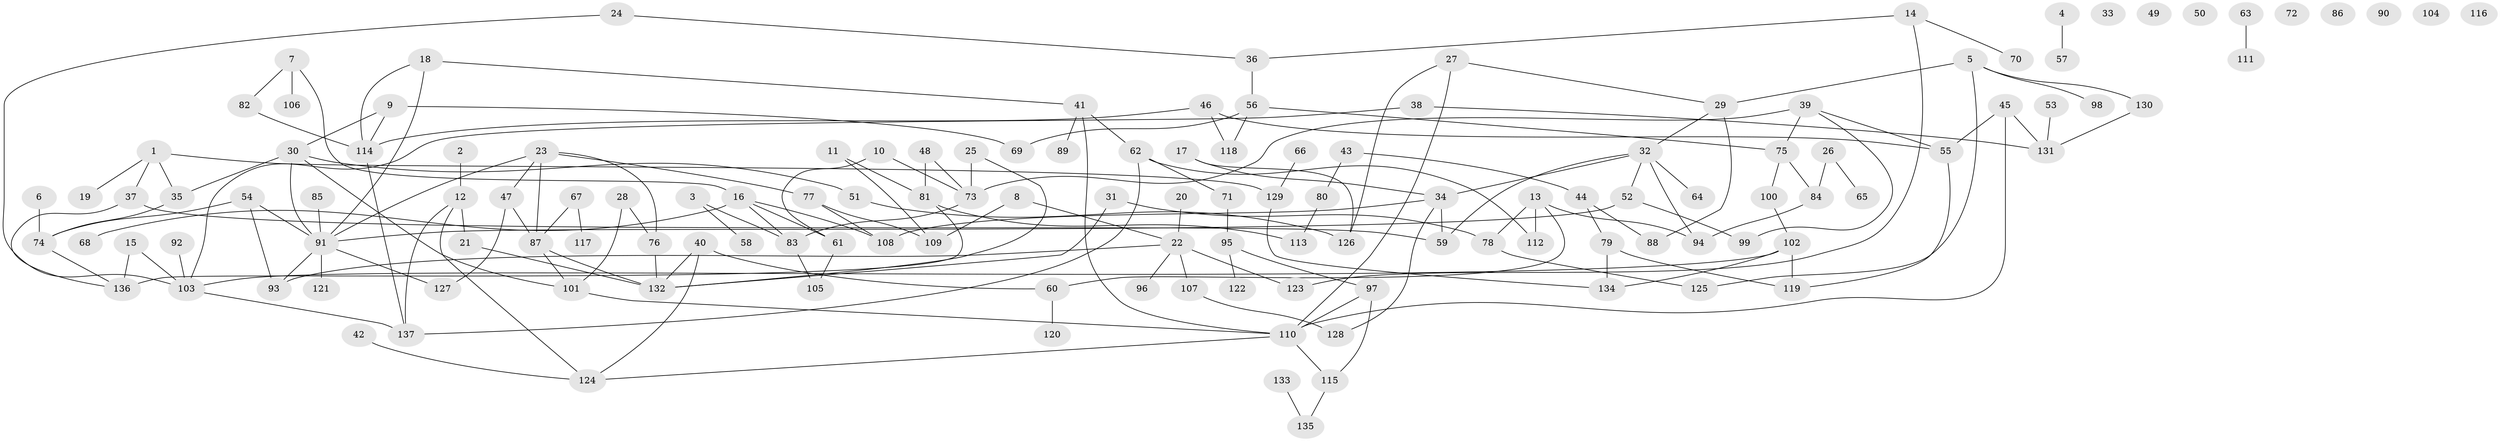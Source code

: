 // coarse degree distribution, {6: 0.15625, 5: 0.1875, 4: 0.1875, 8: 0.0625, 3: 0.15625, 2: 0.15625, 7: 0.03125, 1: 0.0625}
// Generated by graph-tools (version 1.1) at 2025/35/03/04/25 23:35:47]
// undirected, 137 vertices, 177 edges
graph export_dot {
  node [color=gray90,style=filled];
  1;
  2;
  3;
  4;
  5;
  6;
  7;
  8;
  9;
  10;
  11;
  12;
  13;
  14;
  15;
  16;
  17;
  18;
  19;
  20;
  21;
  22;
  23;
  24;
  25;
  26;
  27;
  28;
  29;
  30;
  31;
  32;
  33;
  34;
  35;
  36;
  37;
  38;
  39;
  40;
  41;
  42;
  43;
  44;
  45;
  46;
  47;
  48;
  49;
  50;
  51;
  52;
  53;
  54;
  55;
  56;
  57;
  58;
  59;
  60;
  61;
  62;
  63;
  64;
  65;
  66;
  67;
  68;
  69;
  70;
  71;
  72;
  73;
  74;
  75;
  76;
  77;
  78;
  79;
  80;
  81;
  82;
  83;
  84;
  85;
  86;
  87;
  88;
  89;
  90;
  91;
  92;
  93;
  94;
  95;
  96;
  97;
  98;
  99;
  100;
  101;
  102;
  103;
  104;
  105;
  106;
  107;
  108;
  109;
  110;
  111;
  112;
  113;
  114;
  115;
  116;
  117;
  118;
  119;
  120;
  121;
  122;
  123;
  124;
  125;
  126;
  127;
  128;
  129;
  130;
  131;
  132;
  133;
  134;
  135;
  136;
  137;
  1 -- 19;
  1 -- 35;
  1 -- 37;
  1 -- 129;
  2 -- 12;
  3 -- 58;
  3 -- 83;
  4 -- 57;
  5 -- 29;
  5 -- 98;
  5 -- 125;
  5 -- 130;
  6 -- 74;
  7 -- 16;
  7 -- 82;
  7 -- 106;
  8 -- 22;
  8 -- 109;
  9 -- 30;
  9 -- 69;
  9 -- 114;
  10 -- 61;
  10 -- 73;
  11 -- 81;
  11 -- 109;
  12 -- 21;
  12 -- 124;
  12 -- 137;
  13 -- 60;
  13 -- 78;
  13 -- 94;
  13 -- 112;
  14 -- 36;
  14 -- 70;
  14 -- 123;
  15 -- 103;
  15 -- 136;
  16 -- 61;
  16 -- 68;
  16 -- 83;
  16 -- 108;
  17 -- 34;
  17 -- 126;
  18 -- 41;
  18 -- 91;
  18 -- 114;
  20 -- 22;
  21 -- 132;
  22 -- 93;
  22 -- 96;
  22 -- 107;
  22 -- 123;
  23 -- 47;
  23 -- 76;
  23 -- 77;
  23 -- 87;
  23 -- 91;
  24 -- 36;
  24 -- 103;
  25 -- 73;
  25 -- 132;
  26 -- 65;
  26 -- 84;
  27 -- 29;
  27 -- 110;
  27 -- 126;
  28 -- 76;
  28 -- 101;
  29 -- 32;
  29 -- 88;
  30 -- 35;
  30 -- 51;
  30 -- 91;
  30 -- 101;
  31 -- 78;
  31 -- 132;
  32 -- 34;
  32 -- 52;
  32 -- 59;
  32 -- 64;
  32 -- 94;
  34 -- 59;
  34 -- 108;
  34 -- 128;
  35 -- 74;
  36 -- 56;
  37 -- 59;
  37 -- 136;
  38 -- 103;
  38 -- 131;
  39 -- 55;
  39 -- 73;
  39 -- 75;
  39 -- 99;
  40 -- 60;
  40 -- 124;
  40 -- 132;
  41 -- 62;
  41 -- 89;
  41 -- 110;
  42 -- 124;
  43 -- 44;
  43 -- 80;
  44 -- 79;
  44 -- 88;
  45 -- 55;
  45 -- 110;
  45 -- 131;
  46 -- 55;
  46 -- 114;
  46 -- 118;
  47 -- 87;
  47 -- 127;
  48 -- 73;
  48 -- 81;
  51 -- 126;
  52 -- 91;
  52 -- 99;
  53 -- 131;
  54 -- 74;
  54 -- 91;
  54 -- 93;
  55 -- 119;
  56 -- 69;
  56 -- 75;
  56 -- 118;
  60 -- 120;
  61 -- 105;
  62 -- 71;
  62 -- 112;
  62 -- 137;
  63 -- 111;
  66 -- 129;
  67 -- 87;
  67 -- 117;
  71 -- 95;
  73 -- 83;
  74 -- 136;
  75 -- 84;
  75 -- 100;
  76 -- 132;
  77 -- 108;
  77 -- 109;
  78 -- 125;
  79 -- 119;
  79 -- 134;
  80 -- 113;
  81 -- 113;
  81 -- 136;
  82 -- 114;
  83 -- 105;
  84 -- 94;
  85 -- 91;
  87 -- 101;
  87 -- 132;
  91 -- 93;
  91 -- 121;
  91 -- 127;
  92 -- 103;
  95 -- 97;
  95 -- 122;
  97 -- 110;
  97 -- 115;
  100 -- 102;
  101 -- 110;
  102 -- 103;
  102 -- 119;
  102 -- 134;
  103 -- 137;
  107 -- 128;
  110 -- 115;
  110 -- 124;
  114 -- 137;
  115 -- 135;
  129 -- 134;
  130 -- 131;
  133 -- 135;
}
